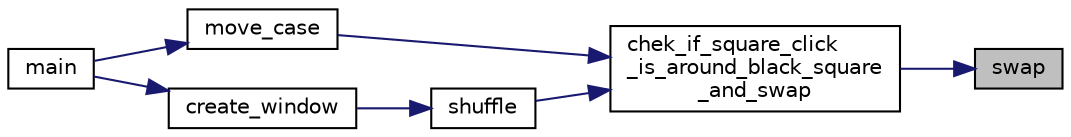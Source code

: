 digraph "swap"
{
 // LATEX_PDF_SIZE
  edge [fontname="Helvetica",fontsize="10",labelfontname="Helvetica",labelfontsize="10"];
  node [fontname="Helvetica",fontsize="10",shape=record];
  rankdir="RL";
  Node1 [label="swap",height=0.2,width=0.4,color="black", fillcolor="grey75", style="filled", fontcolor="black",tooltip="Echange deux cases du plateau."];
  Node1 -> Node2 [dir="back",color="midnightblue",fontsize="10",style="solid",fontname="Helvetica"];
  Node2 [label="chek_if_square_click\l_is_around_black_square\l_and_swap",height=0.2,width=0.4,color="black", fillcolor="white", style="filled",URL="$logic_8c.html#ad00023104cac1f36456c1c60727968f1",tooltip="Vérifie si la case sur laquelle l'utilisateur a cliqué est autour de la case vide."];
  Node2 -> Node3 [dir="back",color="midnightblue",fontsize="10",style="solid",fontname="Helvetica"];
  Node3 [label="move_case",height=0.2,width=0.4,color="black", fillcolor="white", style="filled",URL="$logic_8c.html#aac70284481908daf7d17c47b48da3313",tooltip="Déplace la case sur laquelle l'utilisateur a cliqué."];
  Node3 -> Node4 [dir="back",color="midnightblue",fontsize="10",style="solid",fontname="Helvetica"];
  Node4 [label="main",height=0.2,width=0.4,color="black", fillcolor="white", style="filled",URL="$main_8c.html#abf9e6b7e6f15df4b525a2e7705ba3089",tooltip=" "];
  Node2 -> Node5 [dir="back",color="midnightblue",fontsize="10",style="solid",fontname="Helvetica"];
  Node5 [label="shuffle",height=0.2,width=0.4,color="black", fillcolor="white", style="filled",URL="$logic_8c.html#a71b480b8bb01bcc16d4b67382bef3980",tooltip="Mélange le plateau de jeu."];
  Node5 -> Node6 [dir="back",color="midnightblue",fontsize="10",style="solid",fontname="Helvetica"];
  Node6 [label="create_window",height=0.2,width=0.4,color="black", fillcolor="white", style="filled",URL="$frame_8h.html#a87931ee18c1edf9c7b0e1176f8c8d2ec",tooltip="Crée la fenêtre et initialise le plateau de jeu."];
  Node6 -> Node4 [dir="back",color="midnightblue",fontsize="10",style="solid",fontname="Helvetica"];
}
